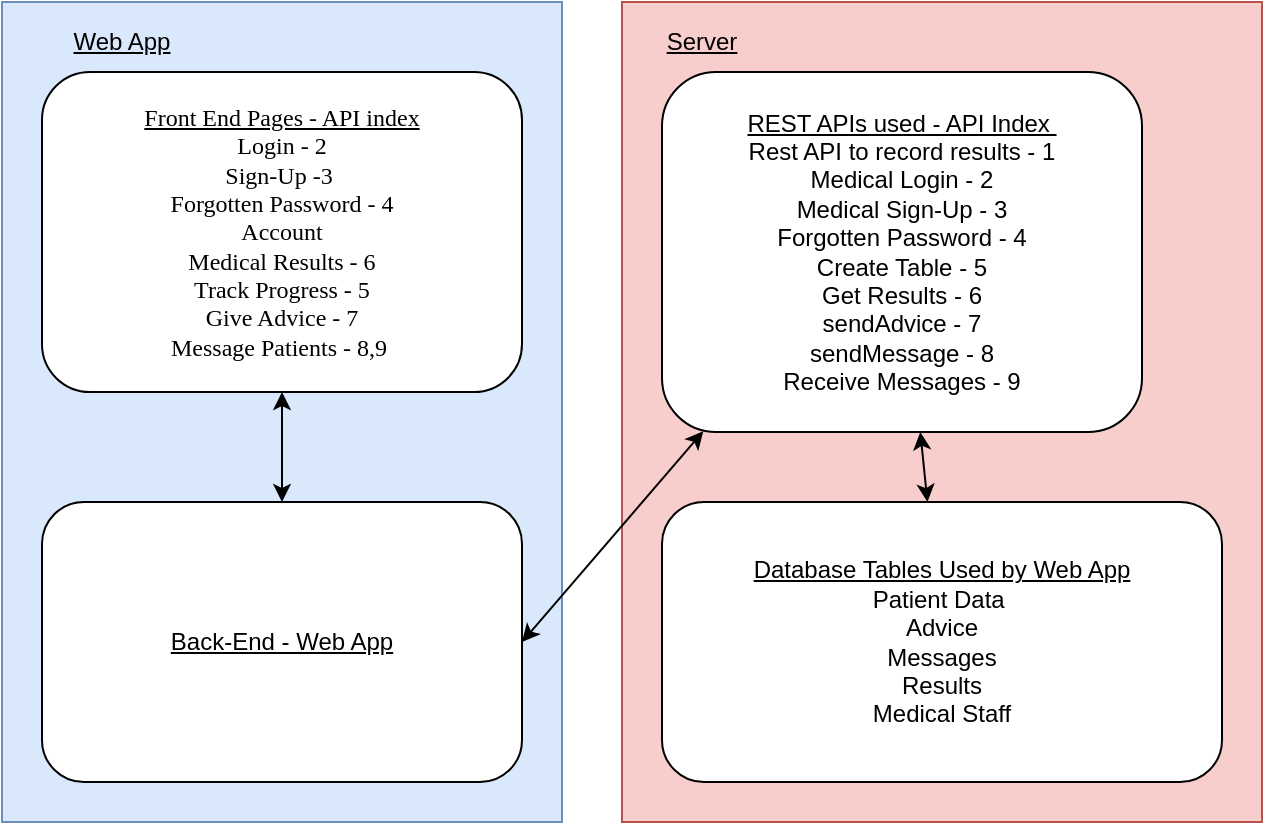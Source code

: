 <mxfile version="12.3.8" type="onedrive" pages="1"><diagram id="3m6rB15oENKjTUofK4vd" name="Page-1"><mxGraphModel dx="768" dy="423" grid="1" gridSize="10" guides="1" tooltips="1" connect="1" arrows="1" fold="1" page="1" pageScale="1" pageWidth="3300" pageHeight="2339" math="0" shadow="0"><root><mxCell id="0"/><mxCell id="1" parent="0"/><mxCell id="gMavC74DsD_ry8Q1QOSt-1" value="" style="rounded=0;whiteSpace=wrap;html=1;fillColor=#dae8fc;strokeColor=#6c8ebf;" vertex="1" parent="1"><mxGeometry x="110" y="10" width="280" height="410" as="geometry"/></mxCell><mxCell id="gMavC74DsD_ry8Q1QOSt-2" value="" style="rounded=0;whiteSpace=wrap;html=1;fillColor=#f8cecc;strokeColor=#b85450;" vertex="1" parent="1"><mxGeometry x="420" y="10" width="320" height="410" as="geometry"/></mxCell><mxCell id="gMavC74DsD_ry8Q1QOSt-3" value="&lt;u&gt;Web App&lt;/u&gt;" style="text;html=1;strokeColor=none;fillColor=none;align=center;verticalAlign=middle;whiteSpace=wrap;rounded=0;" vertex="1" parent="1"><mxGeometry x="120" y="20" width="100" height="20" as="geometry"/></mxCell><mxCell id="gMavC74DsD_ry8Q1QOSt-4" value="&lt;u&gt;Server&lt;/u&gt;" style="text;html=1;strokeColor=none;fillColor=none;align=center;verticalAlign=middle;whiteSpace=wrap;rounded=0;" vertex="1" parent="1"><mxGeometry x="430" y="20" width="60" height="20" as="geometry"/></mxCell><mxCell id="gMavC74DsD_ry8Q1QOSt-5" value="&lt;u style=&quot;font-family: &amp;#34;verdana&amp;#34; ; white-space: nowrap&quot;&gt;Front End Pages - API index&lt;/u&gt;&lt;br style=&quot;font-family: &amp;#34;verdana&amp;#34; ; white-space: nowrap&quot;&gt;&lt;span style=&quot;font-family: &amp;#34;verdana&amp;#34; ; white-space: nowrap&quot;&gt;Login - 2&lt;/span&gt;&lt;br style=&quot;font-family: &amp;#34;verdana&amp;#34; ; white-space: nowrap&quot;&gt;&lt;span style=&quot;font-family: &amp;#34;verdana&amp;#34; ; white-space: nowrap&quot;&gt;Sign-Up -3&amp;nbsp;&lt;/span&gt;&lt;br style=&quot;font-family: &amp;#34;verdana&amp;#34; ; white-space: nowrap&quot;&gt;&lt;span style=&quot;font-family: &amp;#34;verdana&amp;#34; ; white-space: nowrap&quot;&gt;Forgotten Password - 4&lt;/span&gt;&lt;br style=&quot;font-family: &amp;#34;verdana&amp;#34; ; white-space: nowrap&quot;&gt;&lt;span style=&quot;font-family: &amp;#34;verdana&amp;#34; ; white-space: nowrap&quot;&gt;Account&lt;/span&gt;&lt;br style=&quot;font-family: &amp;#34;verdana&amp;#34; ; white-space: nowrap&quot;&gt;&lt;span style=&quot;font-family: &amp;#34;verdana&amp;#34; ; white-space: nowrap&quot;&gt;Medical Results - 6&lt;/span&gt;&lt;br style=&quot;font-family: &amp;#34;verdana&amp;#34; ; white-space: nowrap&quot;&gt;&lt;span style=&quot;font-family: &amp;#34;verdana&amp;#34; ; white-space: nowrap&quot;&gt;Track Progress - 5&lt;/span&gt;&lt;br style=&quot;font-family: &amp;#34;verdana&amp;#34; ; white-space: nowrap&quot;&gt;&lt;span style=&quot;font-family: &amp;#34;verdana&amp;#34; ; white-space: nowrap&quot;&gt;Give Advice - 7&lt;/span&gt;&lt;br style=&quot;font-family: &amp;#34;verdana&amp;#34; ; white-space: nowrap&quot;&gt;&lt;span style=&quot;font-family: &amp;#34;verdana&amp;#34; ; white-space: nowrap&quot;&gt;Message Patients - 8,9&amp;nbsp;&lt;/span&gt;" style="rounded=1;whiteSpace=wrap;html=1;" vertex="1" parent="1"><mxGeometry x="130" y="45" width="240" height="160" as="geometry"/></mxCell><mxCell id="gMavC74DsD_ry8Q1QOSt-6" value="&lt;u&gt;REST APIs used - API Index&amp;nbsp;&lt;br&gt;&lt;/u&gt;Rest API to record results - 1&lt;br&gt;Medical Login - 2&lt;br&gt;Medical Sign-Up - 3&lt;br&gt;Forgotten Password - 4&lt;br&gt;Create Table - 5&lt;br&gt;Get Results - 6&lt;br&gt;sendAdvice - 7&lt;br&gt;sendMessage - 8&lt;br&gt;Receive Messages - 9&lt;u&gt;&lt;br&gt;&lt;/u&gt;" style="rounded=1;whiteSpace=wrap;html=1;" vertex="1" parent="1"><mxGeometry x="440" y="45" width="240" height="180" as="geometry"/></mxCell><mxCell id="gMavC74DsD_ry8Q1QOSt-7" value="&lt;u&gt;Back-End - Web App&lt;/u&gt;" style="rounded=1;whiteSpace=wrap;html=1;" vertex="1" parent="1"><mxGeometry x="130" y="260" width="240" height="140" as="geometry"/></mxCell><mxCell id="gMavC74DsD_ry8Q1QOSt-8" value="" style="endArrow=classic;startArrow=classic;html=1;entryX=0.5;entryY=1;entryDx=0;entryDy=0;exitX=0.5;exitY=0;exitDx=0;exitDy=0;" edge="1" parent="1" source="gMavC74DsD_ry8Q1QOSt-7" target="gMavC74DsD_ry8Q1QOSt-5"><mxGeometry width="50" height="50" relative="1" as="geometry"><mxPoint x="10" y="300" as="sourcePoint"/><mxPoint x="60" y="250" as="targetPoint"/></mxGeometry></mxCell><mxCell id="gMavC74DsD_ry8Q1QOSt-9" value="" style="endArrow=classic;startArrow=classic;html=1;entryX=0.086;entryY=0.998;entryDx=0;entryDy=0;exitX=1;exitY=0.5;exitDx=0;exitDy=0;entryPerimeter=0;" edge="1" parent="1" source="gMavC74DsD_ry8Q1QOSt-7" target="gMavC74DsD_ry8Q1QOSt-6"><mxGeometry width="50" height="50" relative="1" as="geometry"><mxPoint x="390" y="330" as="sourcePoint"/><mxPoint x="440" y="280" as="targetPoint"/></mxGeometry></mxCell><mxCell id="gMavC74DsD_ry8Q1QOSt-10" value="&lt;u&gt;Database Tables Used by Web App&lt;/u&gt;&lt;br&gt;Patient Data&amp;nbsp;&lt;br&gt;Advice&lt;br&gt;Messages&lt;br&gt;Results&lt;br&gt;Medical Staff" style="rounded=1;whiteSpace=wrap;html=1;" vertex="1" parent="1"><mxGeometry x="440" y="260" width="280" height="140" as="geometry"/></mxCell><mxCell id="gMavC74DsD_ry8Q1QOSt-11" value="" style="endArrow=classic;startArrow=classic;html=1;exitX=0.474;exitY=0;exitDx=0;exitDy=0;exitPerimeter=0;" edge="1" parent="1" source="gMavC74DsD_ry8Q1QOSt-10" target="gMavC74DsD_ry8Q1QOSt-6"><mxGeometry width="50" height="50" relative="1" as="geometry"><mxPoint x="510" y="290" as="sourcePoint"/><mxPoint x="560" y="240" as="targetPoint"/></mxGeometry></mxCell></root></mxGraphModel></diagram></mxfile>